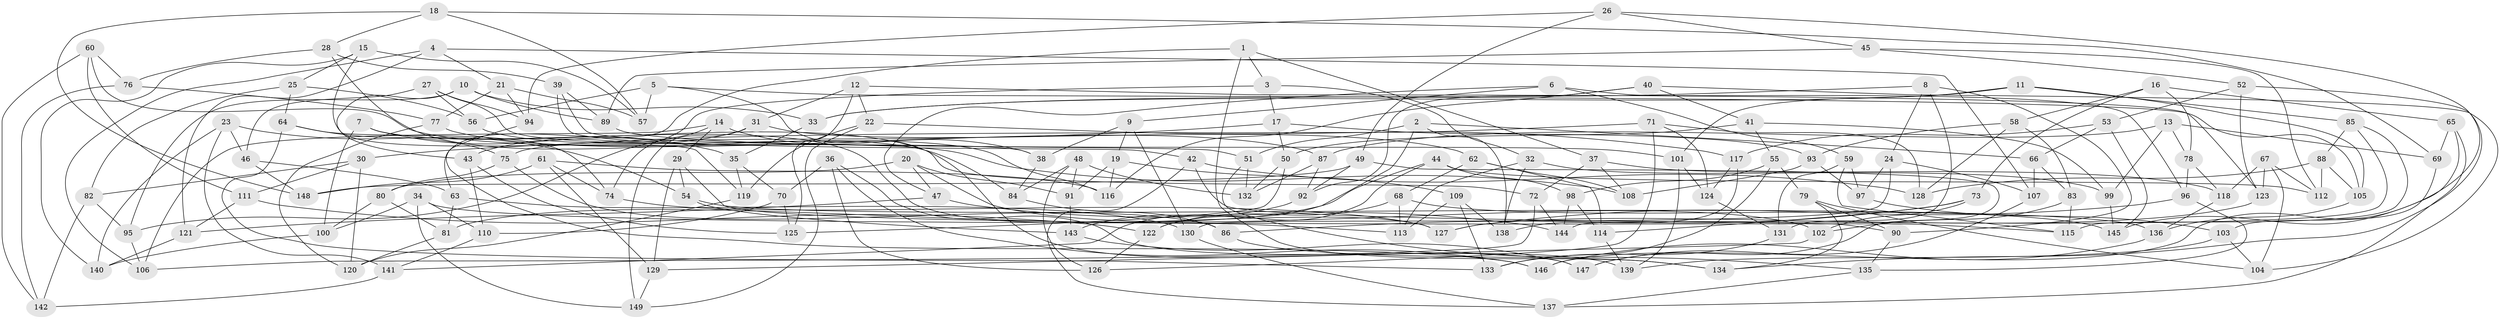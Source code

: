 // Generated by graph-tools (version 1.1) at 2025/37/03/09/25 02:37:56]
// undirected, 149 vertices, 298 edges
graph export_dot {
graph [start="1"]
  node [color=gray90,style=filled];
  1;
  2;
  3;
  4;
  5;
  6;
  7;
  8;
  9;
  10;
  11;
  12;
  13;
  14;
  15;
  16;
  17;
  18;
  19;
  20;
  21;
  22;
  23;
  24;
  25;
  26;
  27;
  28;
  29;
  30;
  31;
  32;
  33;
  34;
  35;
  36;
  37;
  38;
  39;
  40;
  41;
  42;
  43;
  44;
  45;
  46;
  47;
  48;
  49;
  50;
  51;
  52;
  53;
  54;
  55;
  56;
  57;
  58;
  59;
  60;
  61;
  62;
  63;
  64;
  65;
  66;
  67;
  68;
  69;
  70;
  71;
  72;
  73;
  74;
  75;
  76;
  77;
  78;
  79;
  80;
  81;
  82;
  83;
  84;
  85;
  86;
  87;
  88;
  89;
  90;
  91;
  92;
  93;
  94;
  95;
  96;
  97;
  98;
  99;
  100;
  101;
  102;
  103;
  104;
  105;
  106;
  107;
  108;
  109;
  110;
  111;
  112;
  113;
  114;
  115;
  116;
  117;
  118;
  119;
  120;
  121;
  122;
  123;
  124;
  125;
  126;
  127;
  128;
  129;
  130;
  131;
  132;
  133;
  134;
  135;
  136;
  137;
  138;
  139;
  140;
  141;
  142;
  143;
  144;
  145;
  146;
  147;
  148;
  149;
  1 -- 37;
  1 -- 63;
  1 -- 3;
  1 -- 134;
  2 -- 66;
  2 -- 138;
  2 -- 51;
  2 -- 141;
  3 -- 32;
  3 -- 17;
  3 -- 95;
  4 -- 21;
  4 -- 106;
  4 -- 107;
  4 -- 121;
  5 -- 56;
  5 -- 105;
  5 -- 57;
  5 -- 147;
  6 -- 47;
  6 -- 9;
  6 -- 59;
  6 -- 96;
  7 -- 100;
  7 -- 72;
  7 -- 127;
  7 -- 35;
  8 -- 24;
  8 -- 33;
  8 -- 90;
  8 -- 131;
  9 -- 130;
  9 -- 38;
  9 -- 19;
  10 -- 43;
  10 -- 33;
  10 -- 95;
  10 -- 89;
  11 -- 33;
  11 -- 85;
  11 -- 101;
  11 -- 105;
  12 -- 125;
  12 -- 22;
  12 -- 31;
  12 -- 123;
  13 -- 69;
  13 -- 87;
  13 -- 99;
  13 -- 78;
  14 -- 38;
  14 -- 74;
  14 -- 29;
  14 -- 106;
  15 -- 140;
  15 -- 119;
  15 -- 57;
  15 -- 25;
  16 -- 78;
  16 -- 65;
  16 -- 58;
  16 -- 73;
  17 -- 50;
  17 -- 30;
  17 -- 93;
  18 -- 69;
  18 -- 148;
  18 -- 57;
  18 -- 28;
  19 -- 116;
  19 -- 109;
  19 -- 91;
  20 -- 102;
  20 -- 80;
  20 -- 91;
  20 -- 47;
  21 -- 77;
  21 -- 57;
  21 -- 94;
  22 -- 119;
  22 -- 149;
  22 -- 117;
  23 -- 54;
  23 -- 46;
  23 -- 140;
  23 -- 141;
  24 -- 107;
  24 -- 97;
  24 -- 130;
  25 -- 56;
  25 -- 64;
  25 -- 82;
  26 -- 45;
  26 -- 94;
  26 -- 145;
  26 -- 49;
  27 -- 94;
  27 -- 56;
  27 -- 38;
  27 -- 46;
  28 -- 84;
  28 -- 76;
  28 -- 39;
  29 -- 54;
  29 -- 129;
  29 -- 115;
  30 -- 111;
  30 -- 120;
  30 -- 82;
  31 -- 43;
  31 -- 62;
  31 -- 149;
  32 -- 113;
  32 -- 138;
  32 -- 99;
  33 -- 35;
  34 -- 100;
  34 -- 113;
  34 -- 110;
  34 -- 149;
  35 -- 119;
  35 -- 70;
  36 -- 126;
  36 -- 70;
  36 -- 146;
  36 -- 139;
  37 -- 108;
  37 -- 72;
  37 -- 118;
  38 -- 84;
  39 -- 42;
  39 -- 89;
  39 -- 51;
  40 -- 41;
  40 -- 116;
  40 -- 92;
  40 -- 104;
  41 -- 50;
  41 -- 99;
  41 -- 55;
  42 -- 137;
  42 -- 128;
  42 -- 90;
  43 -- 125;
  43 -- 110;
  44 -- 81;
  44 -- 98;
  44 -- 122;
  44 -- 112;
  45 -- 52;
  45 -- 112;
  45 -- 89;
  46 -- 63;
  46 -- 148;
  47 -- 121;
  47 -- 144;
  48 -- 132;
  48 -- 84;
  48 -- 126;
  48 -- 91;
  49 -- 147;
  49 -- 92;
  49 -- 148;
  50 -- 132;
  50 -- 125;
  51 -- 132;
  51 -- 135;
  52 -- 123;
  52 -- 134;
  52 -- 53;
  53 -- 117;
  53 -- 66;
  53 -- 145;
  54 -- 136;
  54 -- 143;
  55 -- 133;
  55 -- 98;
  55 -- 79;
  56 -- 116;
  58 -- 83;
  58 -- 128;
  58 -- 93;
  59 -- 97;
  59 -- 131;
  59 -- 115;
  60 -- 142;
  60 -- 111;
  60 -- 76;
  60 -- 108;
  61 -- 148;
  61 -- 74;
  61 -- 129;
  61 -- 116;
  62 -- 68;
  62 -- 114;
  62 -- 108;
  63 -- 130;
  63 -- 81;
  64 -- 74;
  64 -- 133;
  64 -- 75;
  65 -- 137;
  65 -- 69;
  65 -- 146;
  66 -- 83;
  66 -- 107;
  67 -- 112;
  67 -- 104;
  67 -- 123;
  67 -- 118;
  68 -- 145;
  68 -- 113;
  68 -- 122;
  69 -- 103;
  70 -- 125;
  70 -- 110;
  71 -- 75;
  71 -- 126;
  71 -- 124;
  71 -- 128;
  72 -- 144;
  72 -- 106;
  73 -- 102;
  73 -- 114;
  73 -- 86;
  74 -- 127;
  75 -- 80;
  75 -- 86;
  76 -- 142;
  76 -- 77;
  77 -- 87;
  77 -- 120;
  78 -- 96;
  78 -- 118;
  79 -- 90;
  79 -- 104;
  79 -- 134;
  80 -- 100;
  80 -- 81;
  81 -- 120;
  82 -- 142;
  82 -- 95;
  83 -- 102;
  83 -- 115;
  84 -- 86;
  85 -- 88;
  85 -- 144;
  85 -- 115;
  86 -- 134;
  87 -- 92;
  87 -- 132;
  88 -- 105;
  88 -- 112;
  88 -- 128;
  89 -- 101;
  90 -- 135;
  91 -- 143;
  92 -- 143;
  93 -- 108;
  93 -- 97;
  94 -- 146;
  95 -- 106;
  96 -- 135;
  96 -- 127;
  97 -- 103;
  98 -- 144;
  98 -- 114;
  99 -- 145;
  100 -- 140;
  101 -- 124;
  101 -- 139;
  102 -- 129;
  103 -- 104;
  103 -- 139;
  105 -- 136;
  107 -- 147;
  109 -- 113;
  109 -- 138;
  109 -- 133;
  110 -- 141;
  111 -- 122;
  111 -- 121;
  114 -- 139;
  117 -- 138;
  117 -- 124;
  118 -- 136;
  119 -- 120;
  121 -- 140;
  122 -- 126;
  123 -- 127;
  124 -- 131;
  129 -- 149;
  130 -- 137;
  131 -- 133;
  135 -- 137;
  136 -- 146;
  141 -- 142;
  143 -- 147;
}
